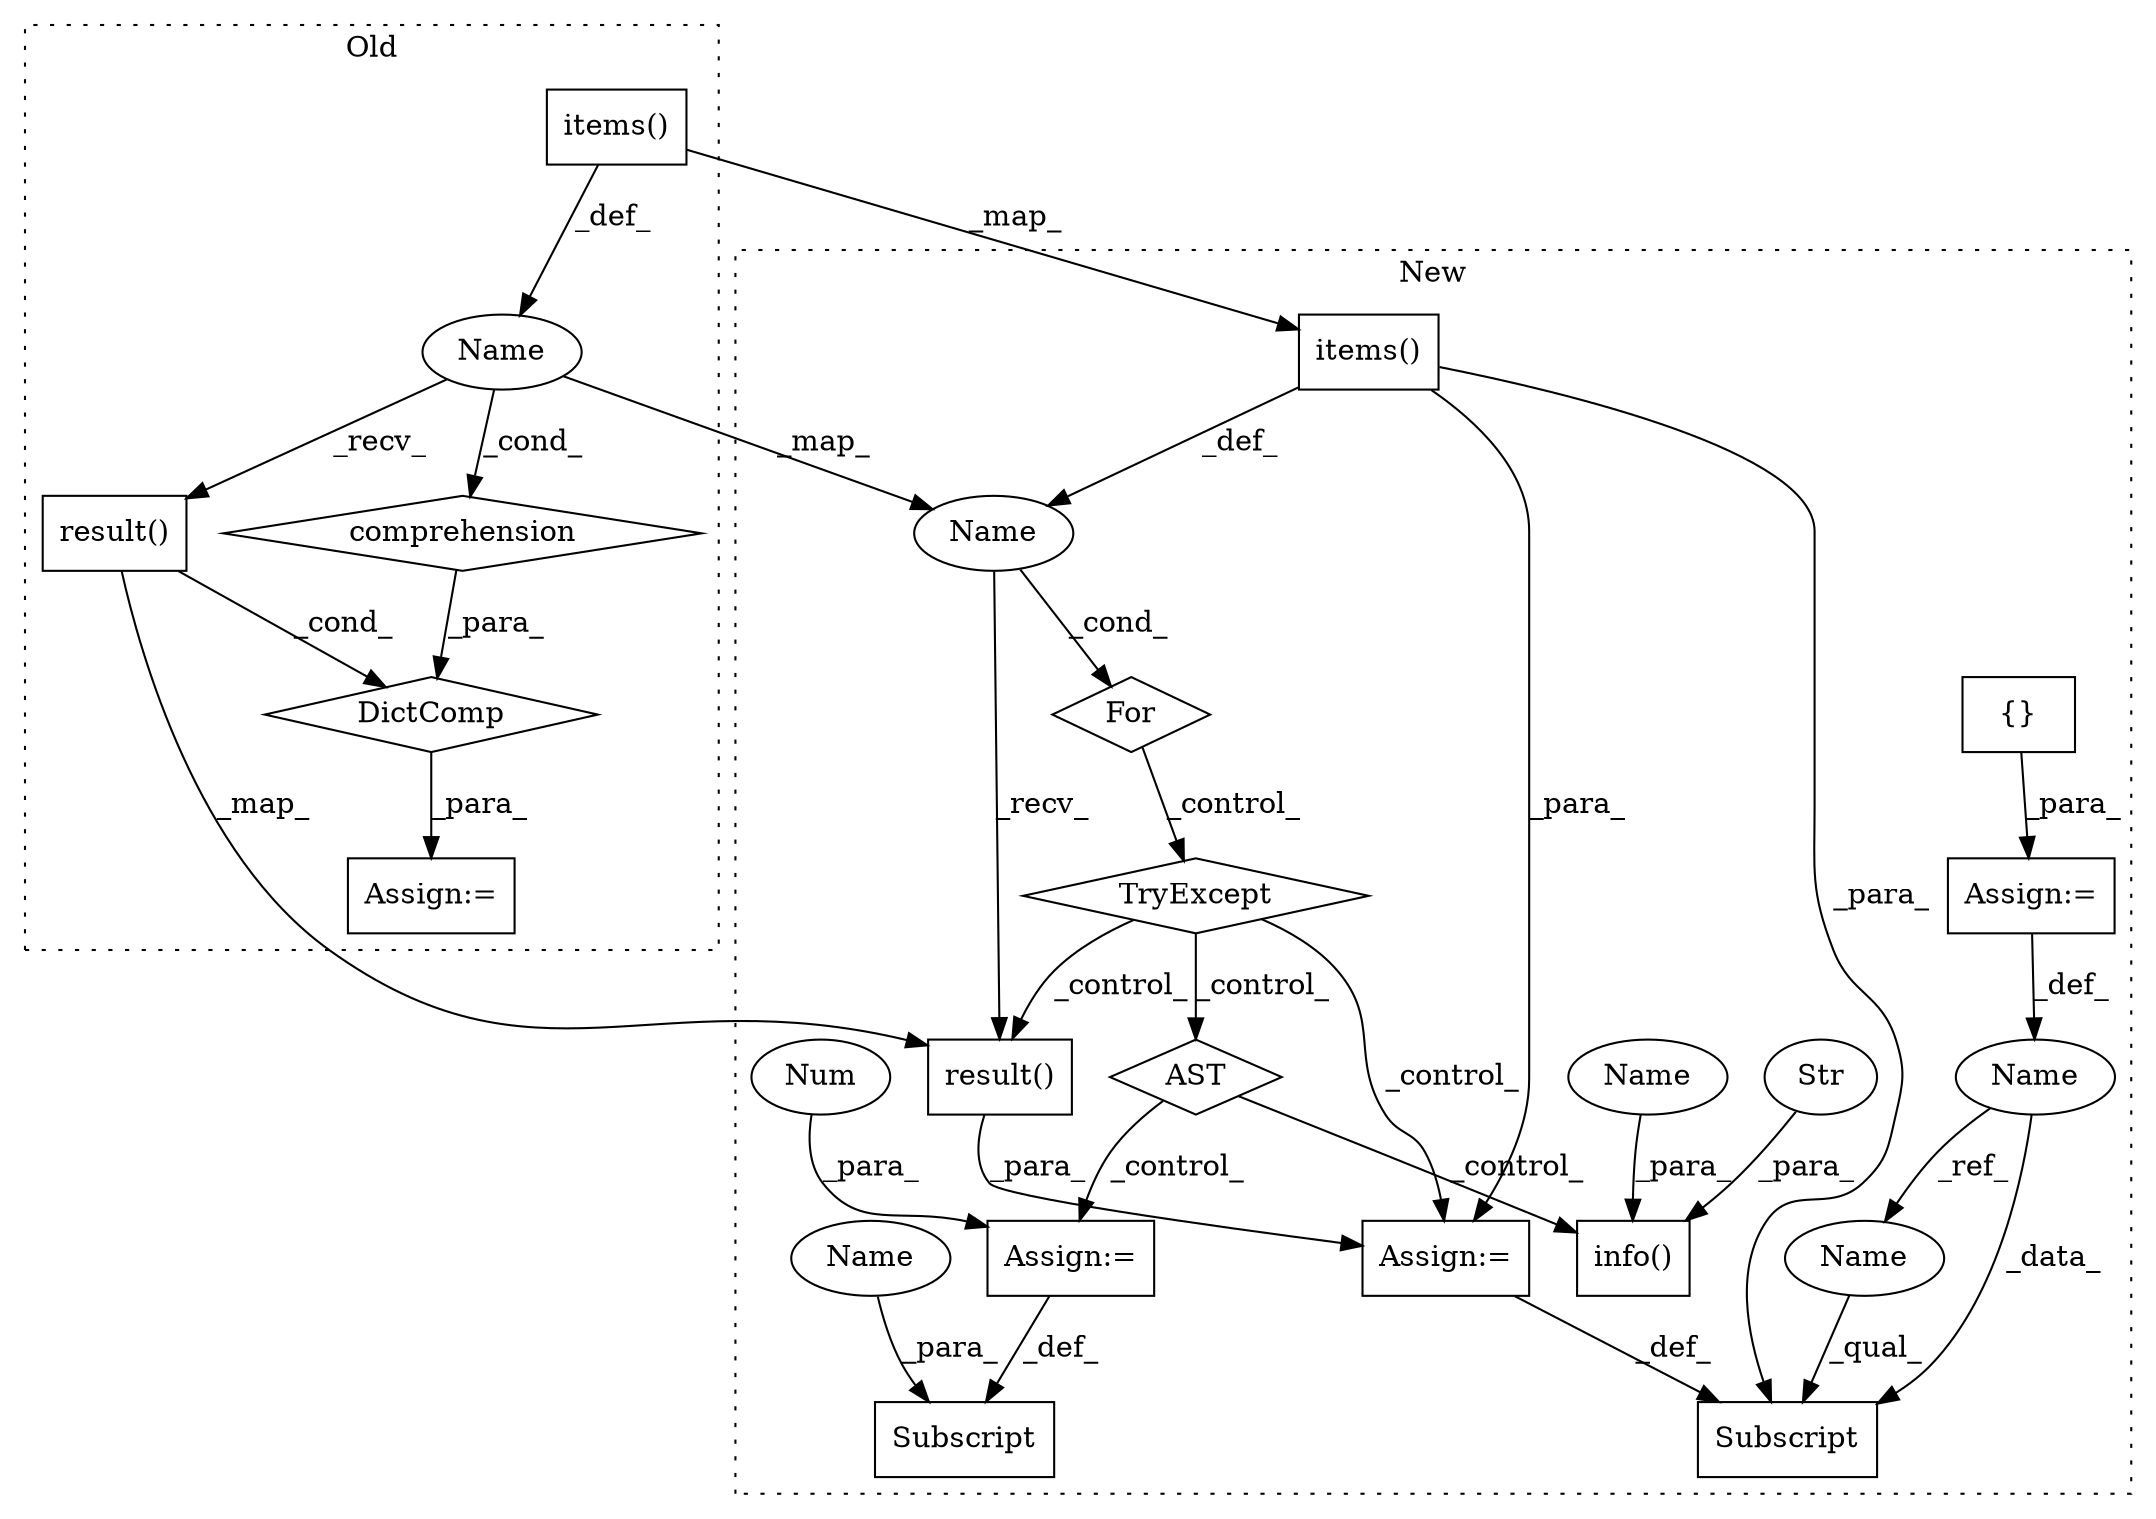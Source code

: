 digraph G {
subgraph cluster0 {
1 [label="DictComp" a="84" s="22092" l="81" shape="diamond"];
5 [label="comprehension" a="45" s="22128" l="3" shape="diamond"];
6 [label="Assign:=" a="68" s="22089" l="3" shape="box"];
8 [label="Name" a="87" s="22138" l="6" shape="ellipse"];
10 [label="result()" a="75" s="22112" l="15" shape="box"];
15 [label="items()" a="75" s="22148" l="15" shape="box"];
label = "Old";
style="dotted";
}
subgraph cluster1 {
2 [label="info()" a="75" s="22266,22322" l="13,1" shape="box"];
3 [label="Str" a="66" s="22279" l="37" shape="ellipse"];
4 [label="For" a="107" s="22103,22138" l="4,12" shape="diamond"];
7 [label="Subscript" a="63" s="22336,0" l="19,0" shape="box"];
9 [label="Name" a="87" s="22113" l="6" shape="ellipse"];
11 [label="result()" a="75" s="22189" l="15" shape="box"];
12 [label="Subscript" a="63" s="22167,0" l="19,0" shape="box"];
13 [label="AST" a="2" s="22215,0" l="7,0" shape="diamond"];
14 [label="{}" a="95" s="22092,22093" l="2,1" shape="box"];
16 [label="items()" a="75" s="22123" l="15" shape="box"];
17 [label="Name" a="87" s="22076" l="13" shape="ellipse"];
18 [label="TryExcept" a="71" s="22150" l="17" shape="diamond"];
19 [label="Assign:=" a="68" s="22355" l="3" shape="box"];
20 [label="Num" a="76" s="22358" l="1" shape="ellipse"];
21 [label="Assign:=" a="68" s="22089" l="3" shape="box"];
22 [label="Assign:=" a="68" s="22186" l="3" shape="box"];
23 [label="Name" a="87" s="22318" l="4" shape="ellipse"];
24 [label="Name" a="87" s="22350" l="4" shape="ellipse"];
25 [label="Name" a="87" s="22167" l="13" shape="ellipse"];
label = "New";
style="dotted";
}
1 -> 6 [label="_para_"];
3 -> 2 [label="_para_"];
4 -> 18 [label="_control_"];
5 -> 1 [label="_para_"];
8 -> 9 [label="_map_"];
8 -> 5 [label="_cond_"];
8 -> 10 [label="_recv_"];
9 -> 4 [label="_cond_"];
9 -> 11 [label="_recv_"];
10 -> 11 [label="_map_"];
10 -> 1 [label="_cond_"];
11 -> 22 [label="_para_"];
13 -> 19 [label="_control_"];
13 -> 2 [label="_control_"];
14 -> 21 [label="_para_"];
15 -> 16 [label="_map_"];
15 -> 8 [label="_def_"];
16 -> 9 [label="_def_"];
16 -> 12 [label="_para_"];
16 -> 22 [label="_para_"];
17 -> 12 [label="_data_"];
17 -> 25 [label="_ref_"];
18 -> 22 [label="_control_"];
18 -> 11 [label="_control_"];
18 -> 13 [label="_control_"];
19 -> 7 [label="_def_"];
20 -> 19 [label="_para_"];
21 -> 17 [label="_def_"];
22 -> 12 [label="_def_"];
23 -> 2 [label="_para_"];
24 -> 7 [label="_para_"];
25 -> 12 [label="_qual_"];
}
